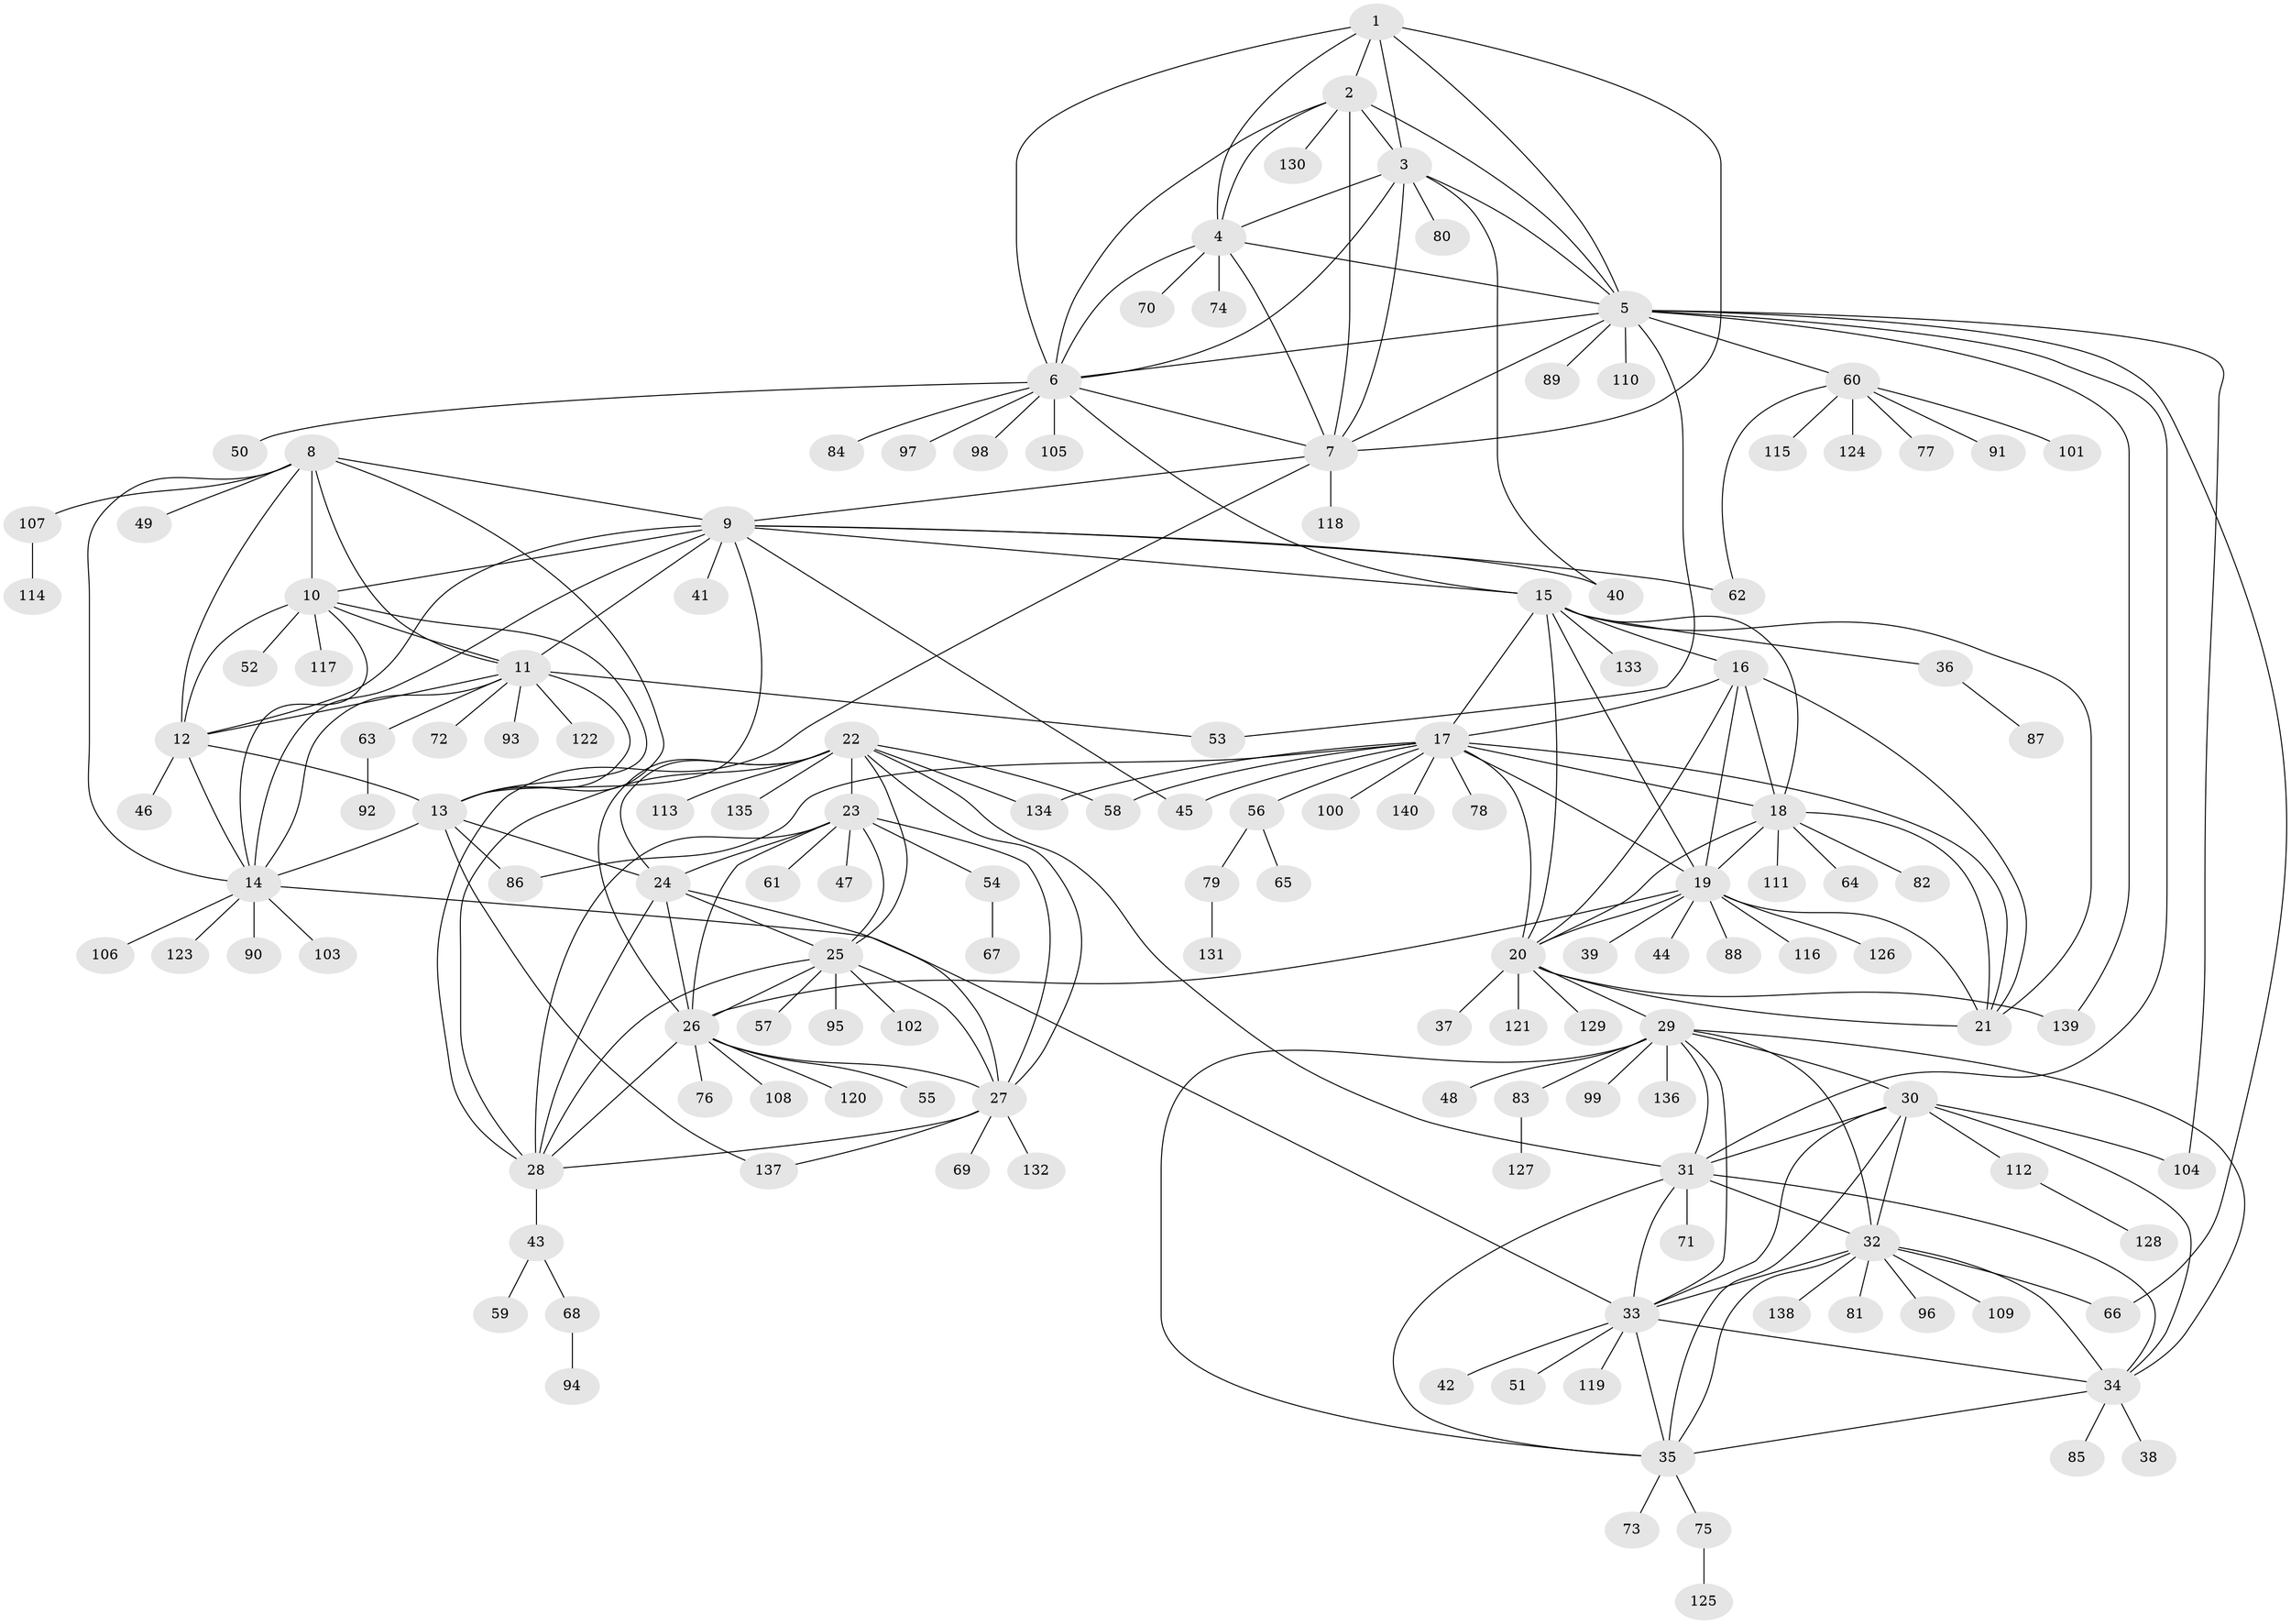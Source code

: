 // coarse degree distribution, {6: 0.06422018348623854, 7: 0.027522935779816515, 12: 0.03669724770642202, 10: 0.027522935779816515, 8: 0.05504587155963303, 19: 0.009174311926605505, 5: 0.01834862385321101, 14: 0.009174311926605505, 11: 0.009174311926605505, 9: 0.01834862385321101, 1: 0.6330275229357798, 3: 0.01834862385321101, 2: 0.07339449541284404}
// Generated by graph-tools (version 1.1) at 2025/52/02/27/25 19:52:22]
// undirected, 140 vertices, 231 edges
graph export_dot {
graph [start="1"]
  node [color=gray90,style=filled];
  1;
  2;
  3;
  4;
  5;
  6;
  7;
  8;
  9;
  10;
  11;
  12;
  13;
  14;
  15;
  16;
  17;
  18;
  19;
  20;
  21;
  22;
  23;
  24;
  25;
  26;
  27;
  28;
  29;
  30;
  31;
  32;
  33;
  34;
  35;
  36;
  37;
  38;
  39;
  40;
  41;
  42;
  43;
  44;
  45;
  46;
  47;
  48;
  49;
  50;
  51;
  52;
  53;
  54;
  55;
  56;
  57;
  58;
  59;
  60;
  61;
  62;
  63;
  64;
  65;
  66;
  67;
  68;
  69;
  70;
  71;
  72;
  73;
  74;
  75;
  76;
  77;
  78;
  79;
  80;
  81;
  82;
  83;
  84;
  85;
  86;
  87;
  88;
  89;
  90;
  91;
  92;
  93;
  94;
  95;
  96;
  97;
  98;
  99;
  100;
  101;
  102;
  103;
  104;
  105;
  106;
  107;
  108;
  109;
  110;
  111;
  112;
  113;
  114;
  115;
  116;
  117;
  118;
  119;
  120;
  121;
  122;
  123;
  124;
  125;
  126;
  127;
  128;
  129;
  130;
  131;
  132;
  133;
  134;
  135;
  136;
  137;
  138;
  139;
  140;
  1 -- 2;
  1 -- 3;
  1 -- 4;
  1 -- 5;
  1 -- 6;
  1 -- 7;
  2 -- 3;
  2 -- 4;
  2 -- 5;
  2 -- 6;
  2 -- 7;
  2 -- 130;
  3 -- 4;
  3 -- 5;
  3 -- 6;
  3 -- 7;
  3 -- 40;
  3 -- 80;
  4 -- 5;
  4 -- 6;
  4 -- 7;
  4 -- 70;
  4 -- 74;
  5 -- 6;
  5 -- 7;
  5 -- 31;
  5 -- 53;
  5 -- 60;
  5 -- 66;
  5 -- 89;
  5 -- 104;
  5 -- 110;
  5 -- 139;
  6 -- 7;
  6 -- 15;
  6 -- 50;
  6 -- 84;
  6 -- 97;
  6 -- 98;
  6 -- 105;
  7 -- 9;
  7 -- 28;
  7 -- 118;
  8 -- 9;
  8 -- 10;
  8 -- 11;
  8 -- 12;
  8 -- 13;
  8 -- 14;
  8 -- 49;
  8 -- 107;
  9 -- 10;
  9 -- 11;
  9 -- 12;
  9 -- 13;
  9 -- 14;
  9 -- 15;
  9 -- 40;
  9 -- 41;
  9 -- 45;
  9 -- 62;
  10 -- 11;
  10 -- 12;
  10 -- 13;
  10 -- 14;
  10 -- 52;
  10 -- 117;
  11 -- 12;
  11 -- 13;
  11 -- 14;
  11 -- 53;
  11 -- 63;
  11 -- 72;
  11 -- 93;
  11 -- 122;
  12 -- 13;
  12 -- 14;
  12 -- 46;
  13 -- 14;
  13 -- 24;
  13 -- 86;
  13 -- 137;
  14 -- 33;
  14 -- 90;
  14 -- 103;
  14 -- 106;
  14 -- 123;
  15 -- 16;
  15 -- 17;
  15 -- 18;
  15 -- 19;
  15 -- 20;
  15 -- 21;
  15 -- 36;
  15 -- 133;
  16 -- 17;
  16 -- 18;
  16 -- 19;
  16 -- 20;
  16 -- 21;
  17 -- 18;
  17 -- 19;
  17 -- 20;
  17 -- 21;
  17 -- 45;
  17 -- 56;
  17 -- 58;
  17 -- 78;
  17 -- 86;
  17 -- 100;
  17 -- 134;
  17 -- 140;
  18 -- 19;
  18 -- 20;
  18 -- 21;
  18 -- 64;
  18 -- 82;
  18 -- 111;
  19 -- 20;
  19 -- 21;
  19 -- 26;
  19 -- 39;
  19 -- 44;
  19 -- 88;
  19 -- 116;
  19 -- 126;
  20 -- 21;
  20 -- 29;
  20 -- 37;
  20 -- 121;
  20 -- 129;
  20 -- 139;
  22 -- 23;
  22 -- 24;
  22 -- 25;
  22 -- 26;
  22 -- 27;
  22 -- 28;
  22 -- 31;
  22 -- 58;
  22 -- 113;
  22 -- 134;
  22 -- 135;
  23 -- 24;
  23 -- 25;
  23 -- 26;
  23 -- 27;
  23 -- 28;
  23 -- 47;
  23 -- 54;
  23 -- 61;
  24 -- 25;
  24 -- 26;
  24 -- 27;
  24 -- 28;
  25 -- 26;
  25 -- 27;
  25 -- 28;
  25 -- 57;
  25 -- 95;
  25 -- 102;
  26 -- 27;
  26 -- 28;
  26 -- 55;
  26 -- 76;
  26 -- 108;
  26 -- 120;
  27 -- 28;
  27 -- 69;
  27 -- 132;
  27 -- 137;
  28 -- 43;
  29 -- 30;
  29 -- 31;
  29 -- 32;
  29 -- 33;
  29 -- 34;
  29 -- 35;
  29 -- 48;
  29 -- 83;
  29 -- 99;
  29 -- 136;
  30 -- 31;
  30 -- 32;
  30 -- 33;
  30 -- 34;
  30 -- 35;
  30 -- 104;
  30 -- 112;
  31 -- 32;
  31 -- 33;
  31 -- 34;
  31 -- 35;
  31 -- 71;
  32 -- 33;
  32 -- 34;
  32 -- 35;
  32 -- 66;
  32 -- 81;
  32 -- 96;
  32 -- 109;
  32 -- 138;
  33 -- 34;
  33 -- 35;
  33 -- 42;
  33 -- 51;
  33 -- 119;
  34 -- 35;
  34 -- 38;
  34 -- 85;
  35 -- 73;
  35 -- 75;
  36 -- 87;
  43 -- 59;
  43 -- 68;
  54 -- 67;
  56 -- 65;
  56 -- 79;
  60 -- 62;
  60 -- 77;
  60 -- 91;
  60 -- 101;
  60 -- 115;
  60 -- 124;
  63 -- 92;
  68 -- 94;
  75 -- 125;
  79 -- 131;
  83 -- 127;
  107 -- 114;
  112 -- 128;
}
